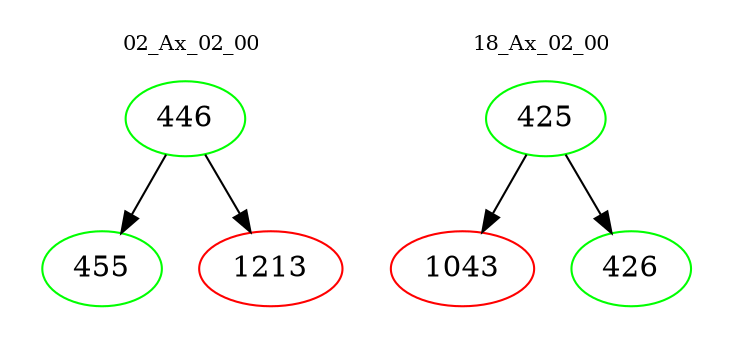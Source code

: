 digraph{
subgraph cluster_0 {
color = white
label = "02_Ax_02_00";
fontsize=10;
T0_446 [label="446", color="green"]
T0_446 -> T0_455 [color="black"]
T0_455 [label="455", color="green"]
T0_446 -> T0_1213 [color="black"]
T0_1213 [label="1213", color="red"]
}
subgraph cluster_1 {
color = white
label = "18_Ax_02_00";
fontsize=10;
T1_425 [label="425", color="green"]
T1_425 -> T1_1043 [color="black"]
T1_1043 [label="1043", color="red"]
T1_425 -> T1_426 [color="black"]
T1_426 [label="426", color="green"]
}
}
